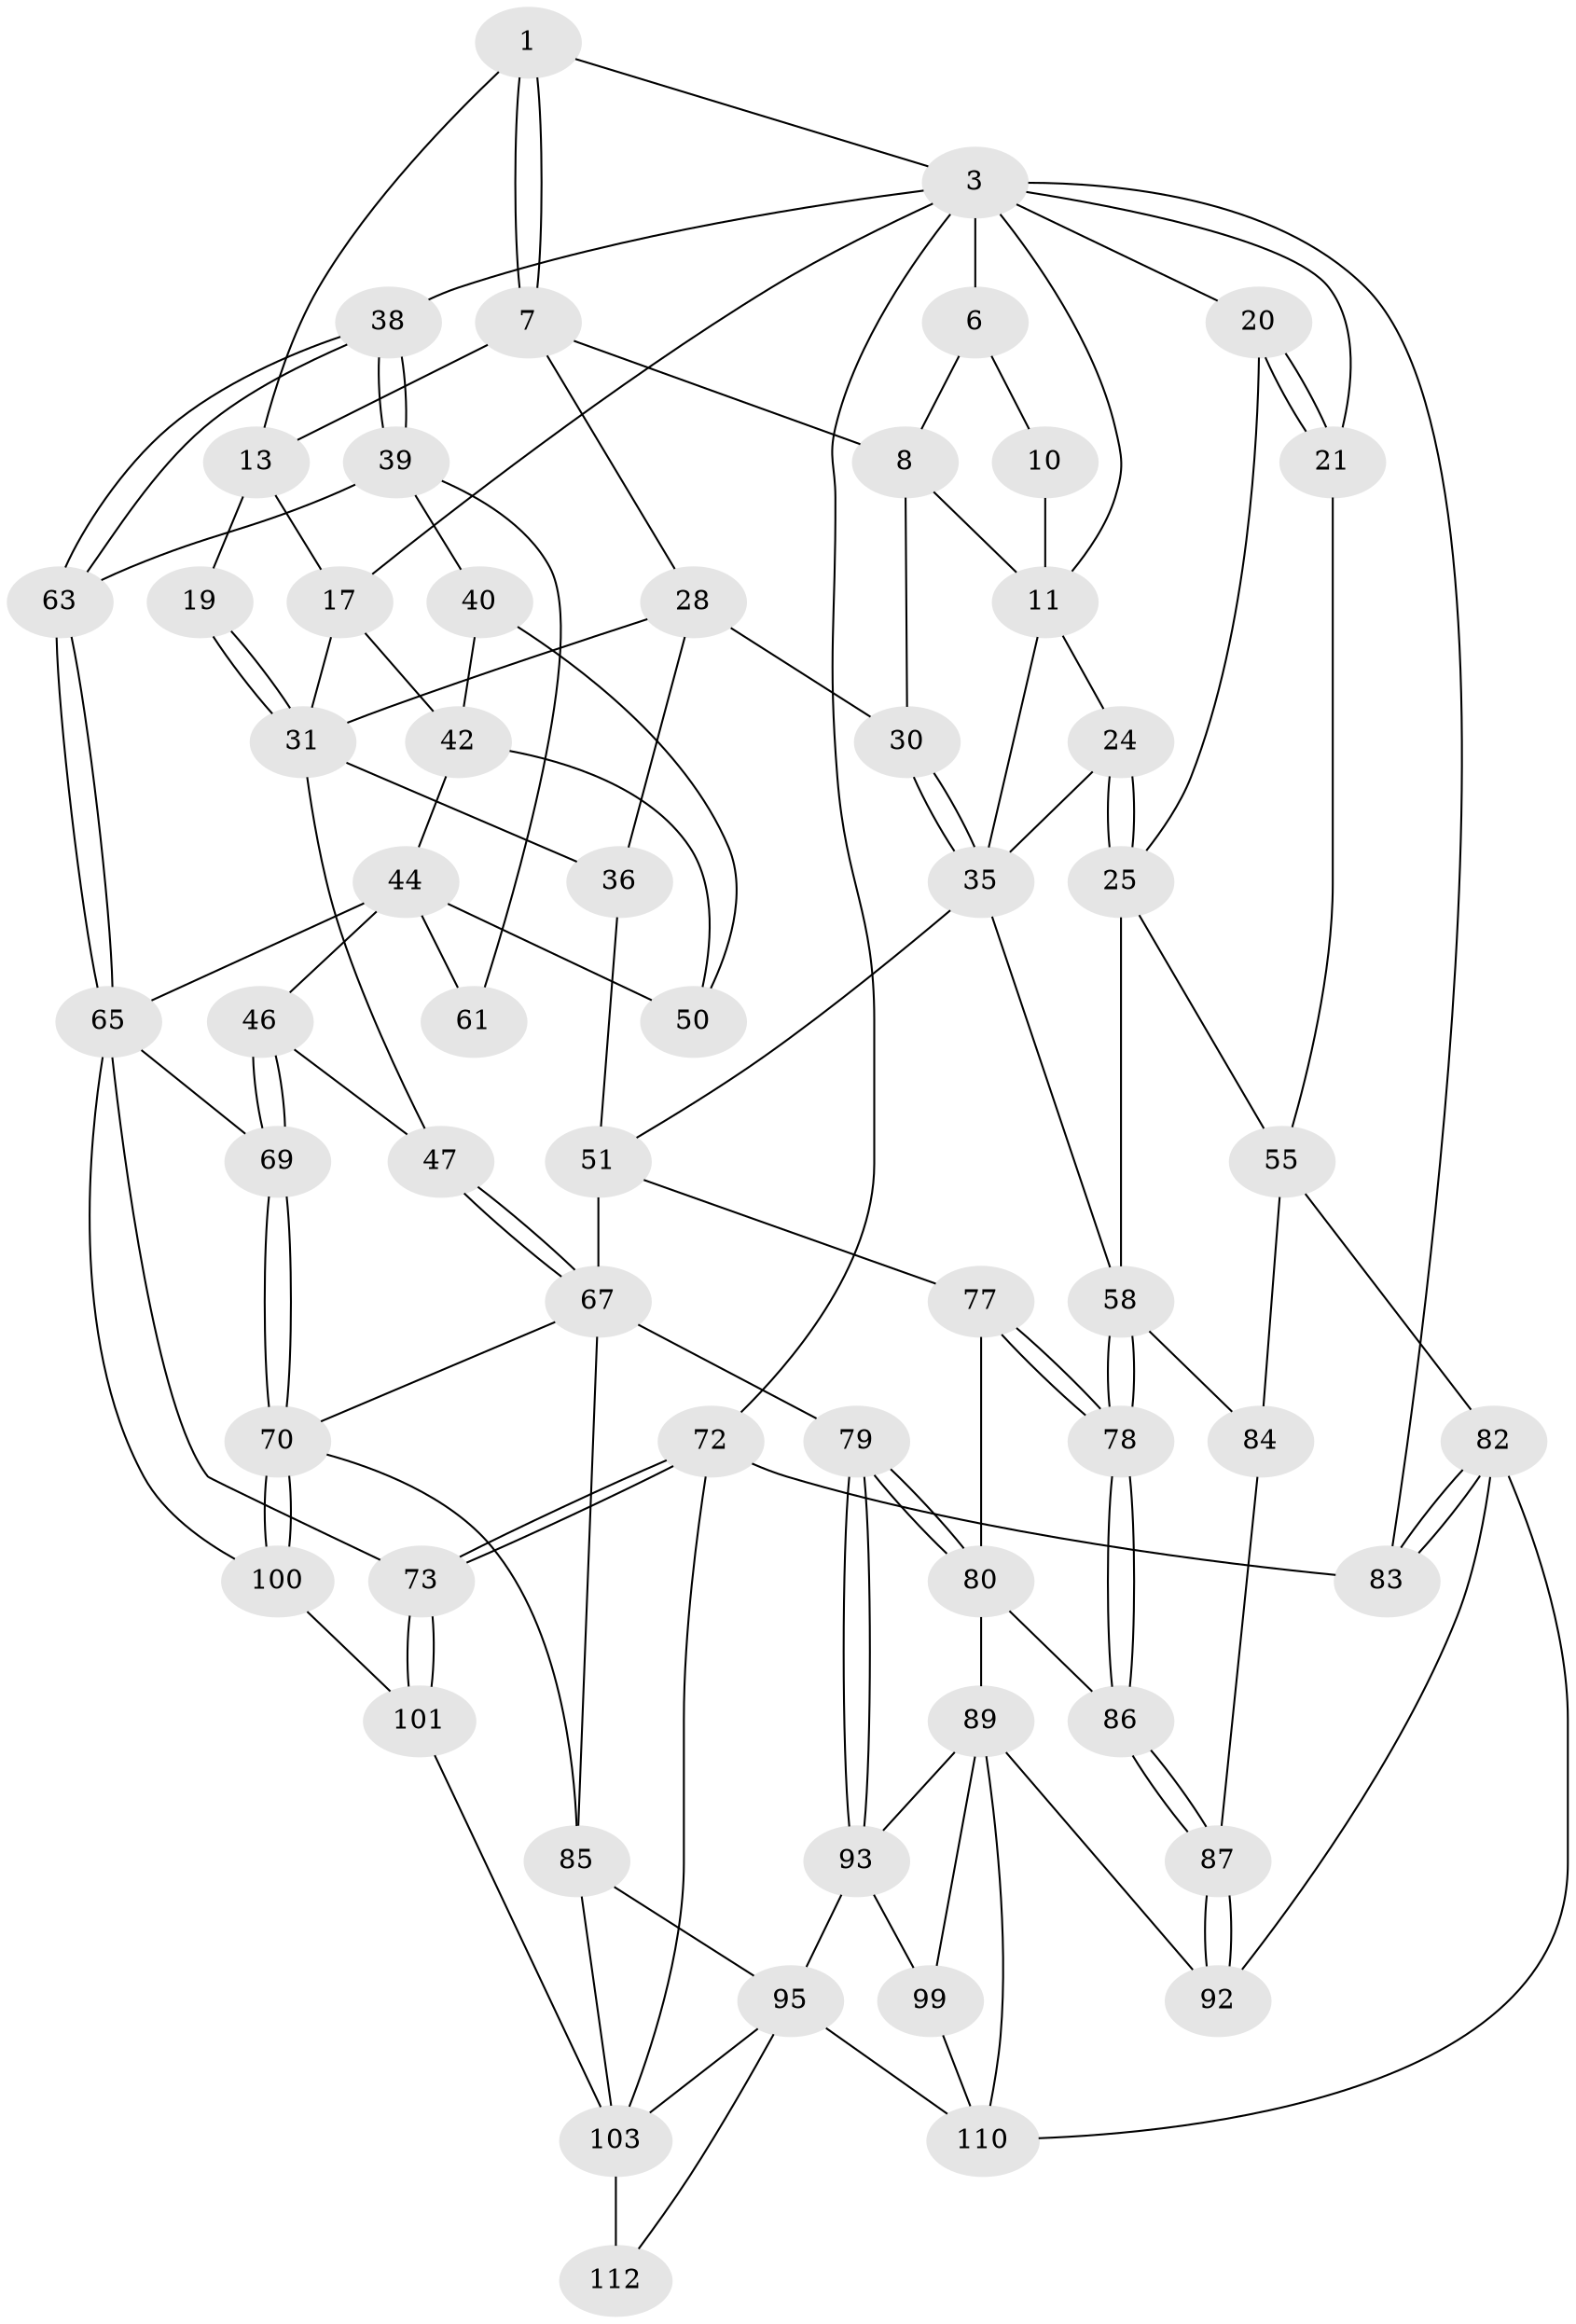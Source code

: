 // original degree distribution, {3: 0.017241379310344827, 4: 0.2413793103448276, 6: 0.22413793103448276, 5: 0.5172413793103449}
// Generated by graph-tools (version 1.1) at 2025/17/03/09/25 04:17:01]
// undirected, 58 vertices, 128 edges
graph export_dot {
graph [start="1"]
  node [color=gray90,style=filled];
  1 [pos="+0.5851894401868168+0",super="+2"];
  3 [pos="+1+0",super="+4+16"];
  6 [pos="+0.26675636438245265+0",super="+9"];
  7 [pos="+0.526060362585088+0.0904536381003464",super="+15"];
  8 [pos="+0.40188588773560496+0.1127714896731373",super="+27"];
  10 [pos="+0.25145428626278715+0.11325045425624691"];
  11 [pos="+0.19106362151905543+0.10471095130111525",super="+22"];
  13 [pos="+0.7994300492422215+0",super="+18+14"];
  17 [pos="+0.8318709794883878+0.20046679219916722",super="+34"];
  19 [pos="+0.665033156516823+0.1559546828133307"];
  20 [pos="+0.1064016265769521+0.13804116043723985"];
  21 [pos="+0+0"];
  24 [pos="+0.14976340864865698+0.28833143046730275"];
  25 [pos="+0.09471790455298094+0.25915673119066035",super="+56"];
  28 [pos="+0.5340767143516602+0.1987584023599774",super="+33+29"];
  30 [pos="+0.35775206923737807+0.26367506944866825"];
  31 [pos="+0.7232580586631963+0.24059693280052988",super="+32"];
  35 [pos="+0.2672079548792949+0.3317849545152819",super="+54"];
  36 [pos="+0.48301159207123373+0.35999122703231984",super="+37"];
  38 [pos="+1+0.22887609953543053"];
  39 [pos="+0.9686830446672154+0.3187299433223056",super="+60"];
  40 [pos="+0.9331627695068195+0.3161567160781641",super="+41"];
  42 [pos="+0.8315085970090962+0.2731323303807774",super="+43"];
  44 [pos="+0.8060560237781346+0.37563325250268065",super="+62+45"];
  46 [pos="+0.7505203106584247+0.42279978425512954"];
  47 [pos="+0.6814373331567848+0.4155793205021274"];
  50 [pos="+0.8850279256144168+0.3727122340230573"];
  51 [pos="+0.45546909288851156+0.43001756855503254",super="+52"];
  55 [pos="+0+0.26852558477655397",super="+81"];
  58 [pos="+0.09949464480922089+0.4907988825244802",super="+59"];
  61 [pos="+0.8962637371935922+0.3985011499625485"];
  63 [pos="+1+0.5658575719871132"];
  65 [pos="+1+0.6080422246442345",super="+66+74"];
  67 [pos="+0.6481393645576529+0.48256753001643365",super="+68"];
  69 [pos="+0.888617996028651+0.6264451885823129"];
  70 [pos="+0.7717846437470801+0.6950072563956702",super="+71"];
  72 [pos="+1+1"];
  73 [pos="+1+1"];
  77 [pos="+0.3025833892975886+0.474493691794447"];
  78 [pos="+0.13830629287074458+0.531845407991894"];
  79 [pos="+0.37328720863081366+0.6272634570910662"];
  80 [pos="+0.31087084321911007+0.5509500439456363",super="+88"];
  82 [pos="+0+0.7990396626724754",super="+98"];
  83 [pos="+0+1"];
  84 [pos="+0+0.5295997264268364"];
  85 [pos="+0.5575254149882344+0.6977246411244511",super="+94"];
  86 [pos="+0.1480649721874444+0.5643193053624581"];
  87 [pos="+0.11036225578853252+0.6587572337460225"];
  89 [pos="+0.24050674641024664+0.6475106833609382",super="+90"];
  92 [pos="+0.11359673697689664+0.7549167707534915"];
  93 [pos="+0.3404009277665045+0.6861859306435371",super="+97"];
  95 [pos="+0.4530229170471371+0.771022959873339",super="+107+96"];
  99 [pos="+0.3365487622190094+0.7481361563451808"];
  100 [pos="+0.7727558553760254+0.7683807406482079"];
  101 [pos="+0.7723117054632203+0.8364765980003919",super="+102"];
  103 [pos="+0.6049743093899083+0.8829464825464008",super="+115+104"];
  110 [pos="+0.30224850731650876+1",super="+111"];
  112 [pos="+0.5427064883637979+0.9351633333167579",super="+113"];
  1 -- 7;
  1 -- 7;
  1 -- 3;
  1 -- 13;
  3 -- 72;
  3 -- 83;
  3 -- 20;
  3 -- 6;
  3 -- 21;
  3 -- 11;
  3 -- 17;
  3 -- 38;
  6 -- 8;
  6 -- 10;
  7 -- 8;
  7 -- 28;
  7 -- 13;
  8 -- 30;
  8 -- 11;
  10 -- 11 [weight=2];
  11 -- 35;
  11 -- 24;
  13 -- 17;
  13 -- 19 [weight=2];
  17 -- 42;
  17 -- 31;
  19 -- 31;
  19 -- 31;
  20 -- 21;
  20 -- 21;
  20 -- 25;
  21 -- 55;
  24 -- 25;
  24 -- 25;
  24 -- 35;
  25 -- 55;
  25 -- 58;
  28 -- 36 [weight=2];
  28 -- 31;
  28 -- 30;
  30 -- 35;
  30 -- 35;
  31 -- 47;
  31 -- 36;
  35 -- 58;
  35 -- 51;
  36 -- 51;
  38 -- 39;
  38 -- 39;
  38 -- 63;
  38 -- 63;
  39 -- 40;
  39 -- 63;
  39 -- 61;
  40 -- 42;
  40 -- 50;
  42 -- 50;
  42 -- 44;
  44 -- 50;
  44 -- 61 [weight=2];
  44 -- 65;
  44 -- 46;
  46 -- 47;
  46 -- 69;
  46 -- 69;
  47 -- 67;
  47 -- 67;
  51 -- 77;
  51 -- 67 [weight=2];
  55 -- 82;
  55 -- 84;
  58 -- 78;
  58 -- 78;
  58 -- 84;
  63 -- 65;
  63 -- 65;
  65 -- 69;
  65 -- 73;
  65 -- 100;
  67 -- 70;
  67 -- 85;
  67 -- 79;
  69 -- 70;
  69 -- 70;
  70 -- 100;
  70 -- 100;
  70 -- 85;
  72 -- 73;
  72 -- 73;
  72 -- 83;
  72 -- 103;
  73 -- 101;
  73 -- 101;
  77 -- 78;
  77 -- 78;
  77 -- 80;
  78 -- 86;
  78 -- 86;
  79 -- 80;
  79 -- 80;
  79 -- 93;
  79 -- 93;
  80 -- 89;
  80 -- 86;
  82 -- 83 [weight=2];
  82 -- 83;
  82 -- 92;
  82 -- 110;
  84 -- 87;
  85 -- 95;
  85 -- 103;
  86 -- 87;
  86 -- 87;
  87 -- 92;
  87 -- 92;
  89 -- 93;
  89 -- 99;
  89 -- 92;
  89 -- 110;
  93 -- 99;
  93 -- 95;
  95 -- 110;
  95 -- 112;
  95 -- 103;
  99 -- 110;
  100 -- 101;
  101 -- 103 [weight=2];
  103 -- 112 [weight=3];
}

